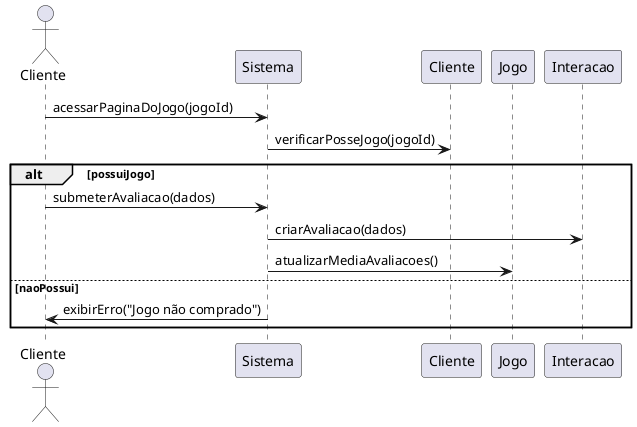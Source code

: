 @startuml avaliacao-jogo
actor Cliente
participant "Sistema" as Sistema
participant "Cliente" as ClienteEntidade
participant "Jogo" as Jogo
participant "Interacao" as Interacao

Cliente -> Sistema : acessarPaginaDoJogo(jogoId)
Sistema -> ClienteEntidade : verificarPosseJogo(jogoId)
alt possuiJogo
    Cliente -> Sistema : submeterAvaliacao(dados)
    Sistema -> Interacao : criarAvaliacao(dados)
    Sistema -> Jogo : atualizarMediaAvaliacoes()
else naoPossui
    Sistema -> Cliente : exibirErro("Jogo não comprado")
end
@enduml
